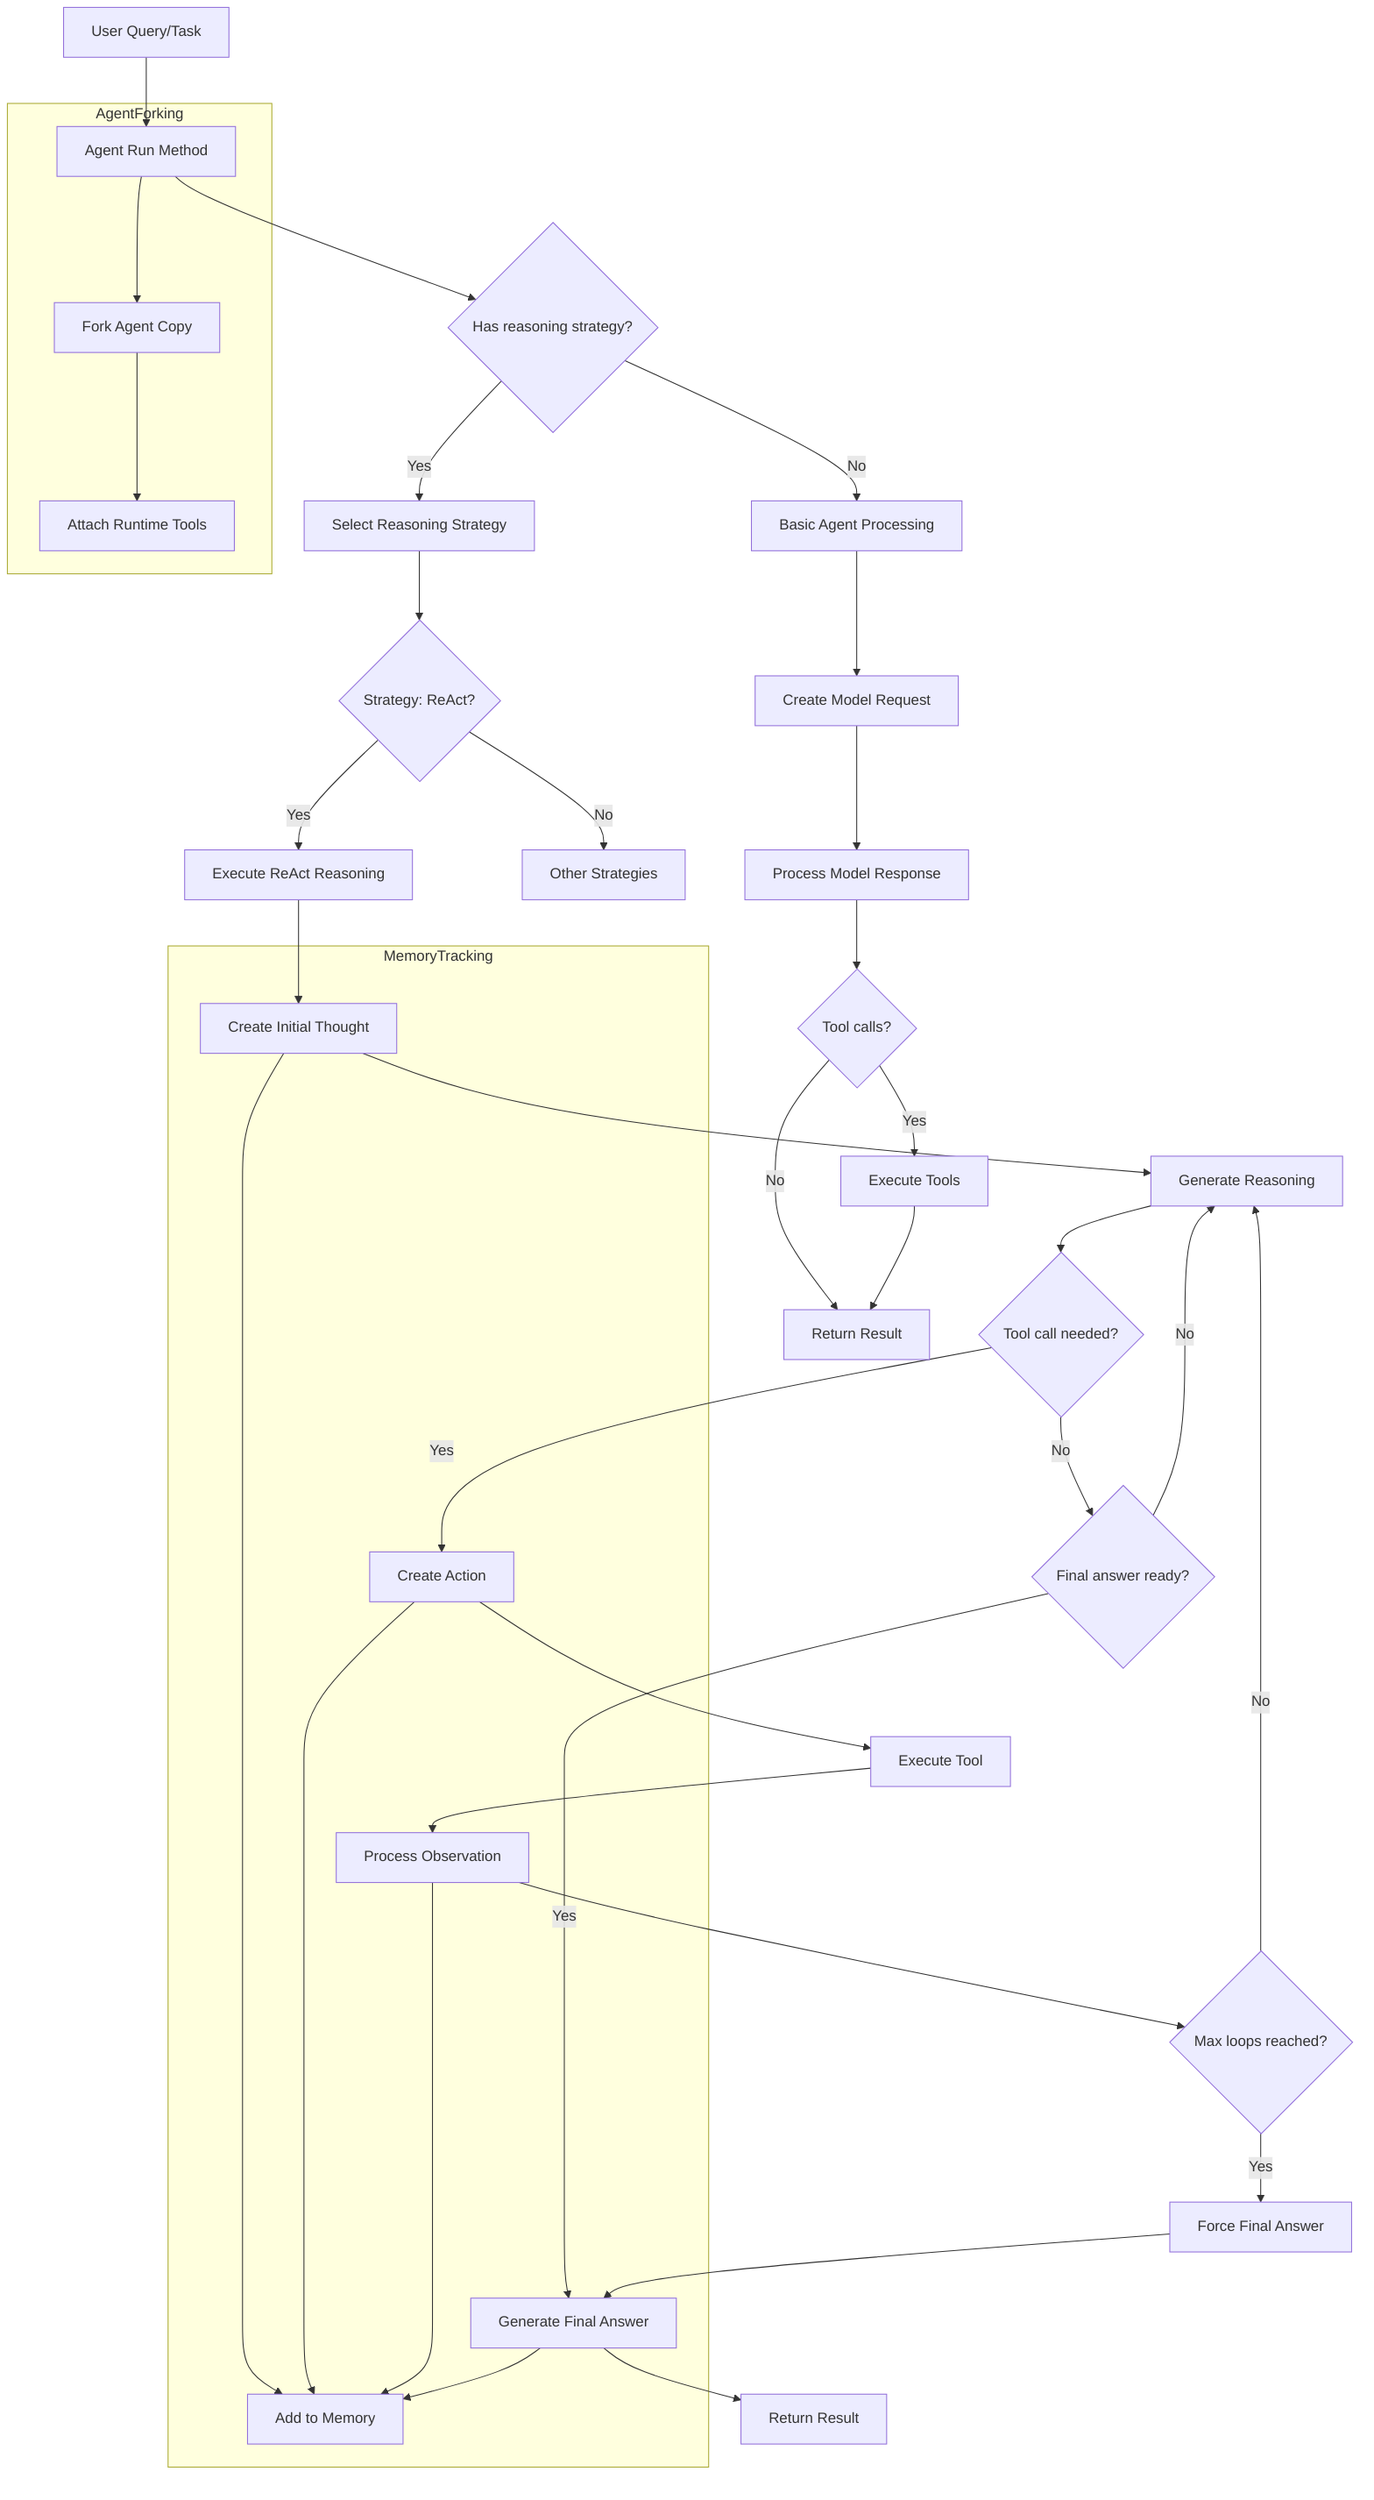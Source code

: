 graph TD
    UserQuery[User Query/Task] --> AgentRun[Agent Run Method]
    AgentRun --> CheckStrategy{Has reasoning strategy?}
    
    CheckStrategy -->|Yes| SelectStrategy[Select Reasoning Strategy]
    CheckStrategy -->|No| BasicAgent[Basic Agent Processing]
    
    SelectStrategy --> ReActStrategy{Strategy: ReAct?}
    ReActStrategy -->|Yes| ExecuteReAct[Execute ReAct Reasoning]
    ReActStrategy -->|No| OtherStrategies[Other Strategies]
    
    ExecuteReAct --> CreateThought[Create Initial Thought]
    CreateThought --> ThoughtNode[Generate Reasoning]
    
    ThoughtNode --> CheckToolCall{Tool call needed?}
    CheckToolCall -->|Yes| ActionNode[Create Action]
    CheckToolCall -->|No| CheckFinalAnswer{Final answer ready?}
    
    ActionNode --> ExecuteTool[Execute Tool]
    ExecuteTool --> ObservationNode[Process Observation]
    ObservationNode --> CheckLoopCount{Max loops reached?}
    
    CheckLoopCount -->|Yes| ForceFinalAnswer[Force Final Answer]
    CheckLoopCount -->|No| ThoughtNode
    
    CheckFinalAnswer -->|Yes| FinalAnswerNode[Generate Final Answer]
    CheckFinalAnswer -->|No| ThoughtNode
    
    ForceFinalAnswer --> FinalAnswerNode
    FinalAnswerNode --> ReturnResult[Return Result]
    
    BasicAgent --> ModelRequest[Create Model Request]
    ModelRequest --> ProcessResponse[Process Model Response]
    ProcessResponse --> HandleToolCalls{Tool calls?}
    
    HandleToolCalls -->|Yes| ExecuteBasicTools[Execute Tools]
    HandleToolCalls -->|No| ReturnBasicResult[Return Result]
    ExecuteBasicTools --> ReturnBasicResult
    
    subgraph MemoryTracking
    CreateThought --> AddMemory[Add to Memory]
    ActionNode --> AddMemory
    ObservationNode --> AddMemory
    FinalAnswerNode --> AddMemory
    end
    
    subgraph AgentForking
    AgentRun --> ForkAgent[Fork Agent Copy]
    ForkAgent --> AttachRuntimeTools[Attach Runtime Tools]
    end